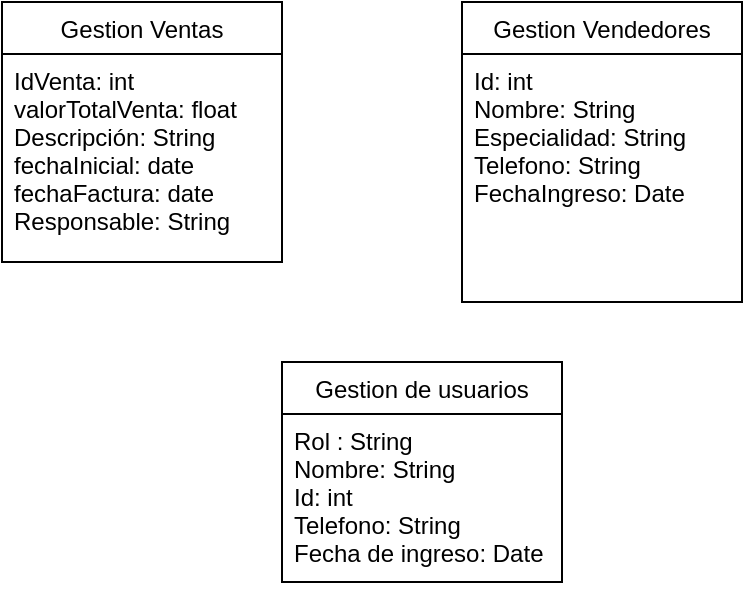 <mxfile version="15.2.9" type="github">
  <diagram id="KZvfwnb2ddigUZDAxZo4" name="Page-1">
    <mxGraphModel dx="677" dy="371" grid="1" gridSize="10" guides="1" tooltips="1" connect="1" arrows="1" fold="1" page="1" pageScale="1" pageWidth="827" pageHeight="1169" math="0" shadow="0">
      <root>
        <mxCell id="0" />
        <mxCell id="1" parent="0" />
        <mxCell id="j8wWy6M4ZJHC0zi5Tpc6-1" value="Gestion Ventas" style="swimlane;fontStyle=0;childLayout=stackLayout;horizontal=1;startSize=26;fillColor=none;horizontalStack=0;resizeParent=1;resizeParentMax=0;resizeLast=0;collapsible=1;marginBottom=0;" vertex="1" parent="1">
          <mxGeometry x="170" y="120" width="140" height="130" as="geometry">
            <mxRectangle x="170" y="130" width="100" height="26" as="alternateBounds" />
          </mxGeometry>
        </mxCell>
        <mxCell id="j8wWy6M4ZJHC0zi5Tpc6-2" value="IdVenta: int&#xa;valorTotalVenta: float&#xa;Descripción: String&#xa;fechaInicial: date&#xa;fechaFactura: date&#xa;Responsable: String&#xa;" style="text;strokeColor=none;fillColor=none;align=left;verticalAlign=top;spacingLeft=4;spacingRight=4;overflow=hidden;rotatable=0;points=[[0,0.5],[1,0.5]];portConstraint=eastwest;" vertex="1" parent="j8wWy6M4ZJHC0zi5Tpc6-1">
          <mxGeometry y="26" width="140" height="104" as="geometry" />
        </mxCell>
        <mxCell id="j8wWy6M4ZJHC0zi5Tpc6-5" value="Gestion Vendedores" style="swimlane;fontStyle=0;childLayout=stackLayout;horizontal=1;startSize=26;fillColor=none;horizontalStack=0;resizeParent=1;resizeParentMax=0;resizeLast=0;collapsible=1;marginBottom=0;" vertex="1" parent="1">
          <mxGeometry x="400" y="120" width="140" height="150" as="geometry" />
        </mxCell>
        <mxCell id="j8wWy6M4ZJHC0zi5Tpc6-6" value="Id: int&#xa;Nombre: String&#xa;Especialidad: String&#xa;Telefono: String&#xa;FechaIngreso: Date&#xa;" style="text;strokeColor=none;fillColor=none;align=left;verticalAlign=top;spacingLeft=4;spacingRight=4;overflow=hidden;rotatable=0;points=[[0,0.5],[1,0.5]];portConstraint=eastwest;" vertex="1" parent="j8wWy6M4ZJHC0zi5Tpc6-5">
          <mxGeometry y="26" width="140" height="124" as="geometry" />
        </mxCell>
        <mxCell id="j8wWy6M4ZJHC0zi5Tpc6-9" value="Gestion de usuarios" style="swimlane;fontStyle=0;childLayout=stackLayout;horizontal=1;startSize=26;fillColor=none;horizontalStack=0;resizeParent=1;resizeParentMax=0;resizeLast=0;collapsible=1;marginBottom=0;" vertex="1" parent="1">
          <mxGeometry x="310" y="300" width="140" height="110" as="geometry" />
        </mxCell>
        <mxCell id="j8wWy6M4ZJHC0zi5Tpc6-10" value="Rol : String&#xa;Nombre: String&#xa;Id: int&#xa;Telefono: String&#xa;Fecha de ingreso: Date&#xa;" style="text;strokeColor=none;fillColor=none;align=left;verticalAlign=top;spacingLeft=4;spacingRight=4;overflow=hidden;rotatable=0;points=[[0,0.5],[1,0.5]];portConstraint=eastwest;" vertex="1" parent="j8wWy6M4ZJHC0zi5Tpc6-9">
          <mxGeometry y="26" width="140" height="84" as="geometry" />
        </mxCell>
      </root>
    </mxGraphModel>
  </diagram>
</mxfile>
